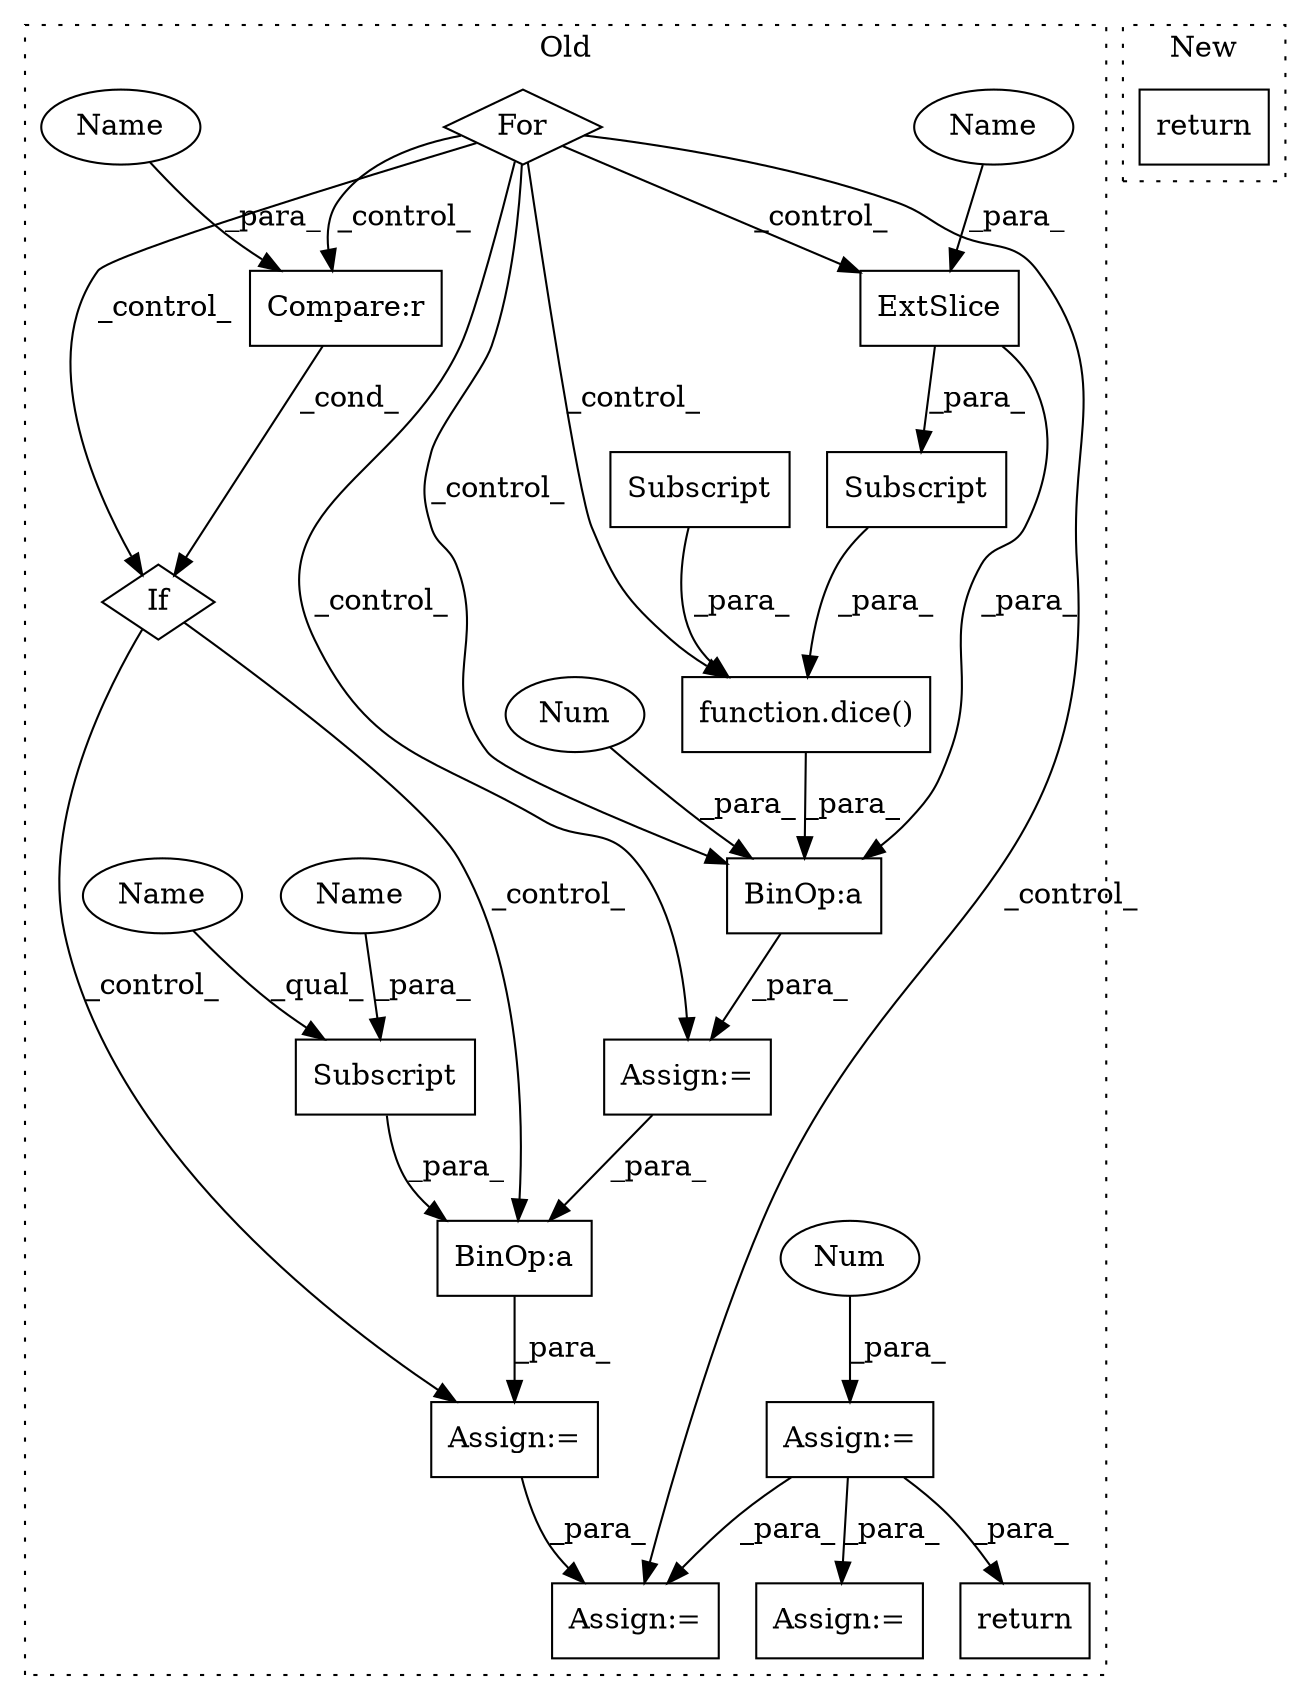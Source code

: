 digraph G {
subgraph cluster0 {
1 [label="function.dice()" a="75" s="518,551" l="5,1" shape="box"];
3 [label="ExtSlice" a="85" s="538" l="2" shape="box"];
4 [label="If" a="96" s="602" l="3" shape="diamond"];
5 [label="BinOp:a" a="82" s="671" l="3" shape="box"];
6 [label="Subscript" a="63" s="674,0" l="10,0" shape="box"];
7 [label="For" a="107" s="440,468" l="4,28" shape="diamond"];
8 [label="Subscript" a="63" s="538,0" l="13,0" shape="box"];
9 [label="Compare:r" a="40" s="605" l="19" shape="box"];
10 [label="Subscript" a="63" s="523,0" l="13,0" shape="box"];
11 [label="Assign:=" a="68" s="511" l="3" shape="box"];
12 [label="Assign:=" a="68" s="653" l="3" shape="box"];
13 [label="Assign:=" a="68" s="715" l="4" shape="box"];
14 [label="BinOp:a" a="82" s="515" l="3" shape="box"];
15 [label="Num" a="76" s="514" l="1" shape="ellipse"];
16 [label="Assign:=" a="68" s="431" l="3" shape="box"];
17 [label="Num" a="76" s="434" l="1" shape="ellipse"];
18 [label="Assign:=" a="68" s="752" l="4" shape="box"];
19 [label="return" a="93" s="807" l="7" shape="box"];
20 [label="Name" a="87" s="674" l="7" shape="ellipse"];
21 [label="Name" a="87" s="605" l="7" shape="ellipse"];
22 [label="Name" a="87" s="682" l="1" shape="ellipse"];
23 [label="Name" a="87" s="543" l="1" shape="ellipse"];
label = "Old";
style="dotted";
}
subgraph cluster1 {
2 [label="return" a="93" s="854" l="7" shape="box"];
label = "New";
style="dotted";
}
1 -> 14 [label="_para_"];
3 -> 8 [label="_para_"];
3 -> 14 [label="_para_"];
4 -> 12 [label="_control_"];
4 -> 5 [label="_control_"];
5 -> 12 [label="_para_"];
6 -> 5 [label="_para_"];
7 -> 9 [label="_control_"];
7 -> 13 [label="_control_"];
7 -> 1 [label="_control_"];
7 -> 4 [label="_control_"];
7 -> 11 [label="_control_"];
7 -> 3 [label="_control_"];
7 -> 14 [label="_control_"];
8 -> 1 [label="_para_"];
9 -> 4 [label="_cond_"];
10 -> 1 [label="_para_"];
11 -> 5 [label="_para_"];
12 -> 13 [label="_para_"];
14 -> 11 [label="_para_"];
15 -> 14 [label="_para_"];
16 -> 18 [label="_para_"];
16 -> 19 [label="_para_"];
16 -> 13 [label="_para_"];
17 -> 16 [label="_para_"];
20 -> 6 [label="_qual_"];
21 -> 9 [label="_para_"];
22 -> 6 [label="_para_"];
23 -> 3 [label="_para_"];
}